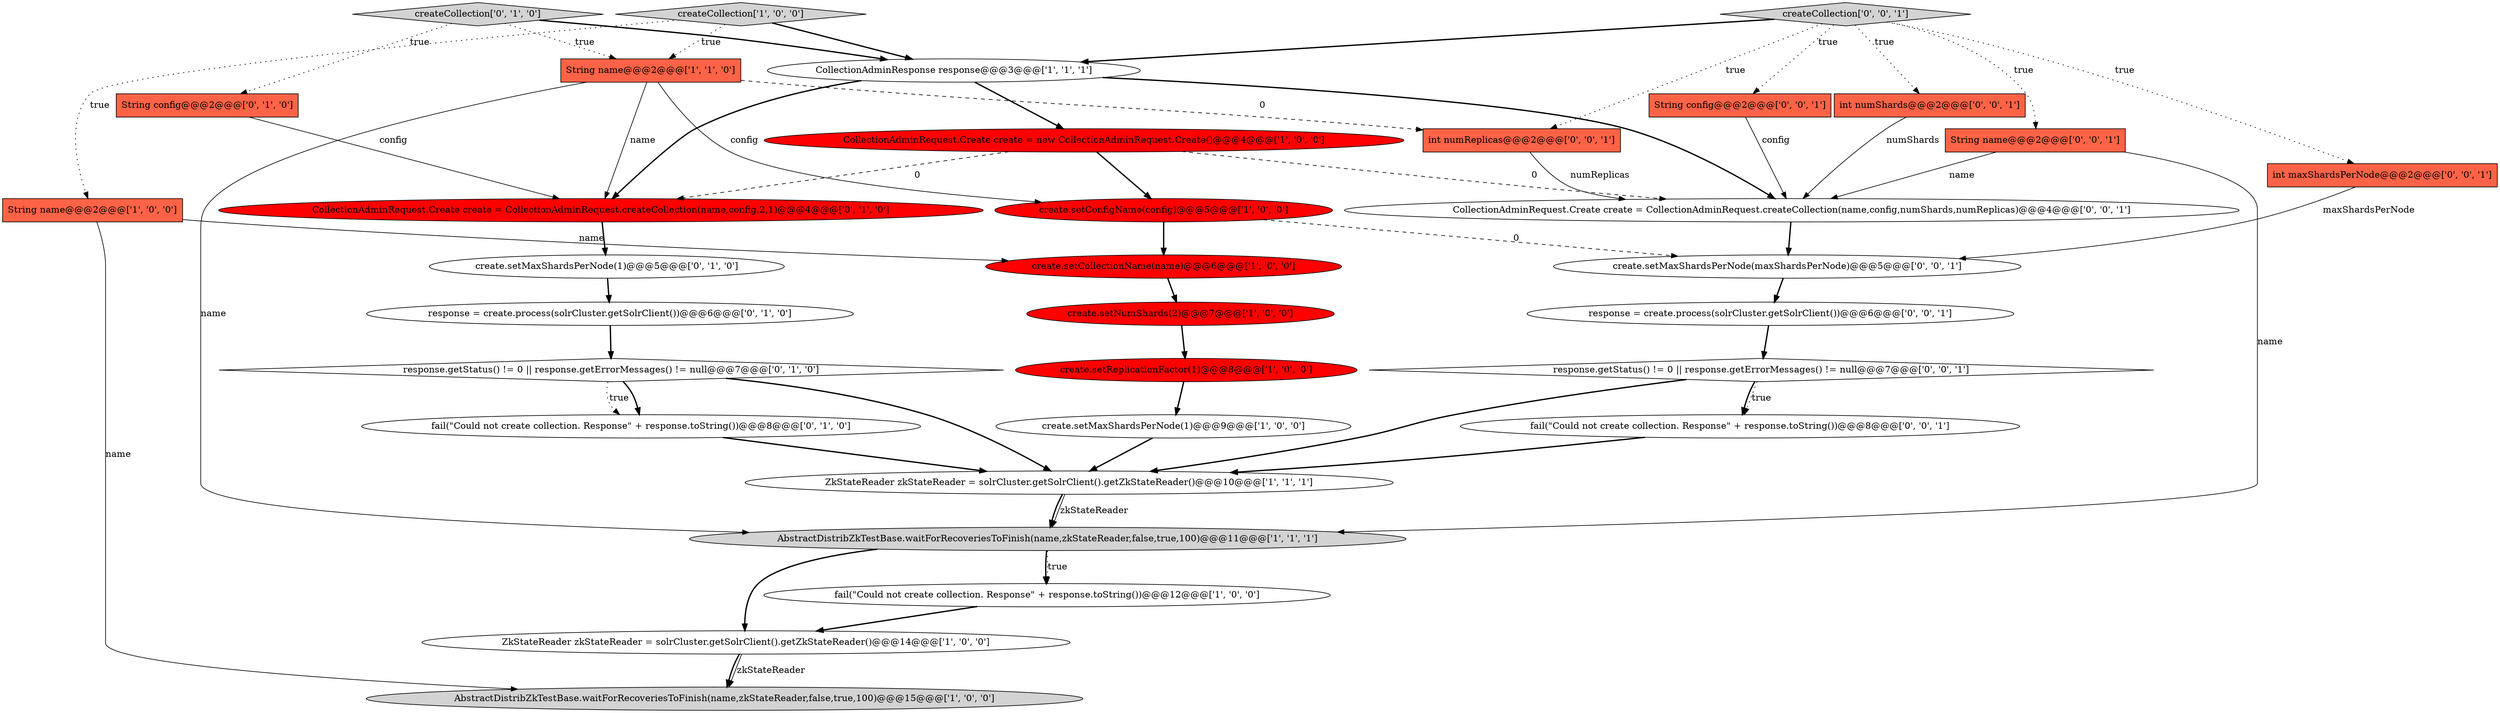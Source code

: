 digraph {
30 [style = filled, label = "int numShards@@@2@@@['0', '0', '1']", fillcolor = tomato, shape = box image = "AAA0AAABBB3BBB"];
18 [style = filled, label = "String config@@@2@@@['0', '1', '0']", fillcolor = tomato, shape = box image = "AAA0AAABBB2BBB"];
14 [style = filled, label = "String name@@@2@@@['1', '1', '0']", fillcolor = tomato, shape = box image = "AAA0AAABBB1BBB"];
4 [style = filled, label = "CollectionAdminResponse response@@@3@@@['1', '1', '1']", fillcolor = white, shape = ellipse image = "AAA0AAABBB1BBB"];
3 [style = filled, label = "AbstractDistribZkTestBase.waitForRecoveriesToFinish(name,zkStateReader,false,true,100)@@@11@@@['1', '1', '1']", fillcolor = lightgray, shape = ellipse image = "AAA0AAABBB1BBB"];
19 [style = filled, label = "create.setMaxShardsPerNode(1)@@@5@@@['0', '1', '0']", fillcolor = white, shape = ellipse image = "AAA0AAABBB2BBB"];
7 [style = filled, label = "create.setReplicationFactor(1)@@@8@@@['1', '0', '0']", fillcolor = red, shape = ellipse image = "AAA1AAABBB1BBB"];
11 [style = filled, label = "create.setConfigName(config)@@@5@@@['1', '0', '0']", fillcolor = red, shape = ellipse image = "AAA1AAABBB1BBB"];
13 [style = filled, label = "AbstractDistribZkTestBase.waitForRecoveriesToFinish(name,zkStateReader,false,true,100)@@@15@@@['1', '0', '0']", fillcolor = lightgray, shape = ellipse image = "AAA0AAABBB1BBB"];
28 [style = filled, label = "String config@@@2@@@['0', '0', '1']", fillcolor = tomato, shape = box image = "AAA0AAABBB3BBB"];
31 [style = filled, label = "int numReplicas@@@2@@@['0', '0', '1']", fillcolor = tomato, shape = box image = "AAA0AAABBB3BBB"];
26 [style = filled, label = "String name@@@2@@@['0', '0', '1']", fillcolor = tomato, shape = box image = "AAA0AAABBB3BBB"];
1 [style = filled, label = "fail(\"Could not create collection. Response\" + response.toString())@@@12@@@['1', '0', '0']", fillcolor = white, shape = ellipse image = "AAA0AAABBB1BBB"];
16 [style = filled, label = "response.getStatus() != 0 || response.getErrorMessages() != null@@@7@@@['0', '1', '0']", fillcolor = white, shape = diamond image = "AAA0AAABBB2BBB"];
15 [style = filled, label = "CollectionAdminRequest.Create create = CollectionAdminRequest.createCollection(name,config,2,1)@@@4@@@['0', '1', '0']", fillcolor = red, shape = ellipse image = "AAA1AAABBB2BBB"];
0 [style = filled, label = "CollectionAdminRequest.Create create = new CollectionAdminRequest.Create()@@@4@@@['1', '0', '0']", fillcolor = red, shape = ellipse image = "AAA1AAABBB1BBB"];
27 [style = filled, label = "fail(\"Could not create collection. Response\" + response.toString())@@@8@@@['0', '0', '1']", fillcolor = white, shape = ellipse image = "AAA0AAABBB3BBB"];
17 [style = filled, label = "createCollection['0', '1', '0']", fillcolor = lightgray, shape = diamond image = "AAA0AAABBB2BBB"];
23 [style = filled, label = "createCollection['0', '0', '1']", fillcolor = lightgray, shape = diamond image = "AAA0AAABBB3BBB"];
6 [style = filled, label = "create.setNumShards(2)@@@7@@@['1', '0', '0']", fillcolor = red, shape = ellipse image = "AAA1AAABBB1BBB"];
8 [style = filled, label = "String name@@@2@@@['1', '0', '0']", fillcolor = tomato, shape = box image = "AAA0AAABBB1BBB"];
9 [style = filled, label = "ZkStateReader zkStateReader = solrCluster.getSolrClient().getZkStateReader()@@@14@@@['1', '0', '0']", fillcolor = white, shape = ellipse image = "AAA0AAABBB1BBB"];
2 [style = filled, label = "ZkStateReader zkStateReader = solrCluster.getSolrClient().getZkStateReader()@@@10@@@['1', '1', '1']", fillcolor = white, shape = ellipse image = "AAA0AAABBB1BBB"];
10 [style = filled, label = "create.setMaxShardsPerNode(1)@@@9@@@['1', '0', '0']", fillcolor = white, shape = ellipse image = "AAA0AAABBB1BBB"];
25 [style = filled, label = "create.setMaxShardsPerNode(maxShardsPerNode)@@@5@@@['0', '0', '1']", fillcolor = white, shape = ellipse image = "AAA0AAABBB3BBB"];
32 [style = filled, label = "CollectionAdminRequest.Create create = CollectionAdminRequest.createCollection(name,config,numShards,numReplicas)@@@4@@@['0', '0', '1']", fillcolor = white, shape = ellipse image = "AAA0AAABBB3BBB"];
5 [style = filled, label = "create.setCollectionName(name)@@@6@@@['1', '0', '0']", fillcolor = red, shape = ellipse image = "AAA1AAABBB1BBB"];
22 [style = filled, label = "response.getStatus() != 0 || response.getErrorMessages() != null@@@7@@@['0', '0', '1']", fillcolor = white, shape = diamond image = "AAA0AAABBB3BBB"];
29 [style = filled, label = "response = create.process(solrCluster.getSolrClient())@@@6@@@['0', '0', '1']", fillcolor = white, shape = ellipse image = "AAA0AAABBB3BBB"];
12 [style = filled, label = "createCollection['1', '0', '0']", fillcolor = lightgray, shape = diamond image = "AAA0AAABBB1BBB"];
24 [style = filled, label = "int maxShardsPerNode@@@2@@@['0', '0', '1']", fillcolor = tomato, shape = box image = "AAA0AAABBB3BBB"];
21 [style = filled, label = "fail(\"Could not create collection. Response\" + response.toString())@@@8@@@['0', '1', '0']", fillcolor = white, shape = ellipse image = "AAA0AAABBB2BBB"];
20 [style = filled, label = "response = create.process(solrCluster.getSolrClient())@@@6@@@['0', '1', '0']", fillcolor = white, shape = ellipse image = "AAA0AAABBB2BBB"];
14->31 [style = dashed, label="0"];
30->32 [style = solid, label="numShards"];
9->13 [style = solid, label="zkStateReader"];
8->13 [style = solid, label="name"];
22->2 [style = bold, label=""];
3->1 [style = bold, label=""];
17->18 [style = dotted, label="true"];
2->3 [style = solid, label="zkStateReader"];
7->10 [style = bold, label=""];
14->3 [style = solid, label="name"];
12->8 [style = dotted, label="true"];
28->32 [style = solid, label="config"];
19->20 [style = bold, label=""];
2->3 [style = bold, label=""];
23->28 [style = dotted, label="true"];
0->32 [style = dashed, label="0"];
4->15 [style = bold, label=""];
14->11 [style = solid, label="config"];
23->4 [style = bold, label=""];
17->14 [style = dotted, label="true"];
0->15 [style = dashed, label="0"];
0->11 [style = bold, label=""];
23->30 [style = dotted, label="true"];
18->15 [style = solid, label="config"];
24->25 [style = solid, label="maxShardsPerNode"];
25->29 [style = bold, label=""];
16->2 [style = bold, label=""];
15->19 [style = bold, label=""];
26->3 [style = solid, label="name"];
1->9 [style = bold, label=""];
4->0 [style = bold, label=""];
21->2 [style = bold, label=""];
3->9 [style = bold, label=""];
12->14 [style = dotted, label="true"];
11->5 [style = bold, label=""];
23->26 [style = dotted, label="true"];
20->16 [style = bold, label=""];
5->6 [style = bold, label=""];
12->4 [style = bold, label=""];
8->5 [style = solid, label="name"];
22->27 [style = bold, label=""];
16->21 [style = bold, label=""];
22->27 [style = dotted, label="true"];
32->25 [style = bold, label=""];
11->25 [style = dashed, label="0"];
16->21 [style = dotted, label="true"];
10->2 [style = bold, label=""];
29->22 [style = bold, label=""];
6->7 [style = bold, label=""];
23->31 [style = dotted, label="true"];
3->1 [style = dotted, label="true"];
23->24 [style = dotted, label="true"];
26->32 [style = solid, label="name"];
17->4 [style = bold, label=""];
4->32 [style = bold, label=""];
14->15 [style = solid, label="name"];
27->2 [style = bold, label=""];
9->13 [style = bold, label=""];
31->32 [style = solid, label="numReplicas"];
}
